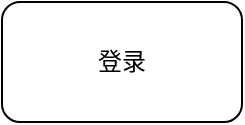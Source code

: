 <mxfile version="15.6.1" type="github">
  <diagram id="ydgJbZynmmZOEZg9Eqsi" name="Page-1">
    <mxGraphModel dx="1038" dy="547" grid="1" gridSize="10" guides="1" tooltips="1" connect="1" arrows="1" fold="1" page="1" pageScale="1" pageWidth="827" pageHeight="1169" math="0" shadow="0">
      <root>
        <mxCell id="0" />
        <mxCell id="1" parent="0" />
        <mxCell id="k4fd56_I39UAD5x8jVrF-1" value="登录" style="rounded=1;whiteSpace=wrap;html=1;" parent="1" vertex="1">
          <mxGeometry x="70" y="40" width="120" height="60" as="geometry" />
        </mxCell>
      </root>
    </mxGraphModel>
  </diagram>
</mxfile>
